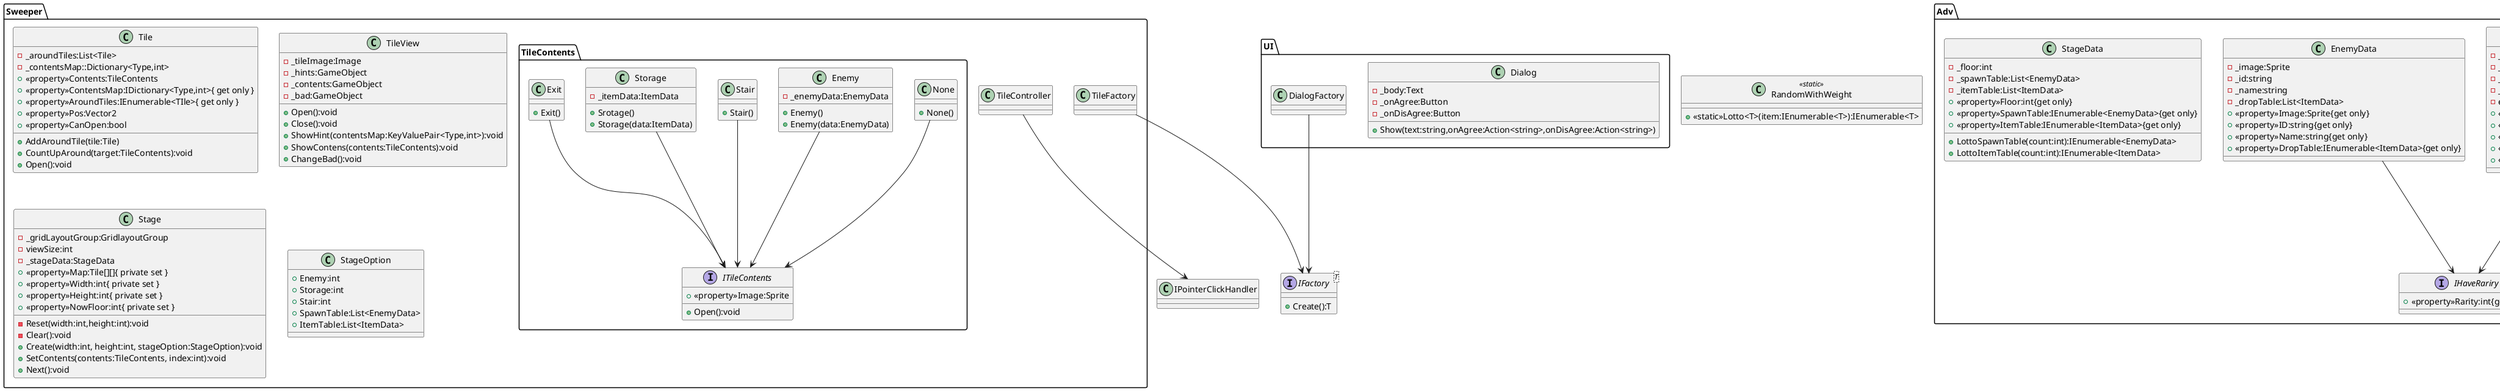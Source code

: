 @startuml

package Adv
{
    package Effects
    {
        interface Effect
        {
            +Activate():void
        }
    }
    interface IHaveRariry
    {
        +<<property>>Rarity:int{get only}
    }
    class ItemData
    {
        -_image:Sprite
        -_id:string
        -_name:string
        -_info:string
        -effect:List<Effect>
        +<<property>>Imgae:Sprite{get only}
        +<<property>>ID:string{get only}
        +<<property>>Name:string{get only}
        +<<property>>Info:string{get only}
        +<<property>>Effect:IEnumerable<Effect>{get only}
    }
    class EnemyData
    {
        -_image:Sprite
        -_id:string
        -_name:string
        -_dropTable:List<ItemData>
        +<<property>>Image:Sprite{get only}
        +<<property>>ID:string{get only}
        +<<property>>Name:string{get only}
        +<<property>>DropTable:IEnumerable<ItemData>{get only}
    }
    class StageData
    {
        -_floor:int
        -_spawnTable:List<EnemyData>
        -_itemTable:List<ItemData>
        +<<property>>Floor:int{get only}
        +<<property>>SpawnTable:IEnumerable<EnemyData>{get only}
        +<<property>>ItemTable:IEnumerable<ItemData>{get only}
        +LottoSpawnTable(count:int):IEnumerable<EnemyData>
        +LottoItemTable(count:int):IEnumerable<ItemData>
    }
}

package Sweeper
{
    package TileContents
    {
        interface ITileContents
        {
            +<<property>>Image:Sprite
            +Open():void
        }
        class None
        {
            +None()
        }
        class Enemy
        {
            -_enemyData:EnemyData
            +Enemy()
            +Enemy(data:EnemyData)
        }
        class Stair
        {
            +Stair()
        }
        class Storage
        {
            -_itemData:ItemData
            +Srotage()
            +Storage(data:ItemData)
        }
        class Exit
        {
            +Exit()
        }
    }
    class Tile
    {
        -_aroundTiles:List<Tile>
        -_contentsMap::Dictionary<Type,int>
        +<<property>>Contents:TileContents
        +<<property>>ContentsMap:IDictionary<Type,int>{ get only }
        +<<property>>AroundTiles:IEnumerable<TIle>{ get only }
        +<<property>>Pos:Vector2
        +<<property>>CanOpen:bool
        +AddAroundTile(tile:Tile)
        +CountUpAround(target:TileContents):void
        +Open():void
    }
    class TileView
    {
        -_tileImage:Image
        -_hints:GameObject
        -_contents:GameObject
        -_bad:GameObject
        +Open():void
        +Close():void
        +ShowHint(contentsMap:KeyValuePair<Type,int>):void
        +ShowContens(contents:TileContents):void
        +ChangeBad():void
    }
    class TileController
    class TileFactory
    class Stage
    {
        -_gridLayoutGroup:GridlayoutGroup
        -viewSize:int
        -_stageData:StageData
        +<<property>>Map:Tile[][]{ private set }
        +<<property>>Width:int{ private set }
        +<<property>>Height:int{ private set }
        +<<property>>NowFloor:int{ private set }
        -Reset(width:int,height:int):void
        -Clear():void
        +Create(width:int, height:int, stageOption:StageOption):void
        +SetContents(contents:TileContents, index:int):void
        +Next():void
    }
    class StageOption
    {
        +Enemy:int
        +Storage:int
        +Stair:int
        +SpawnTable:List<EnemyData>
        +ItemTable:List<ItemData>
    }
}

package UI
{
    class Dialog
    {
        -_body:Text
        -_onAgree:Button
        -_onDisAgree:Button
        +Show(text:string,onAgree:Action<string>,onDisAgree:Action<string>)
    }
    class DialogFactory
}

interface IFactory<T>
{
    +Create():T
}
class RandomWithWeight <<static>>
{
    +<<static>>Lotto<T>(item:IEnumerable<T>):IEnumerable<T>
}

Enemy --> ITileContents
None --> ITileContents
Stair --> ITileContents
Storage --> ITileContents
Exit --> ITileContents
TileFactory --> IFactory
DialogFactory --> IFactory

TileController --> IPointerClickHandler

EnemyData --> IHaveRariry
ItemData --> IHaveRariry

@enduml
